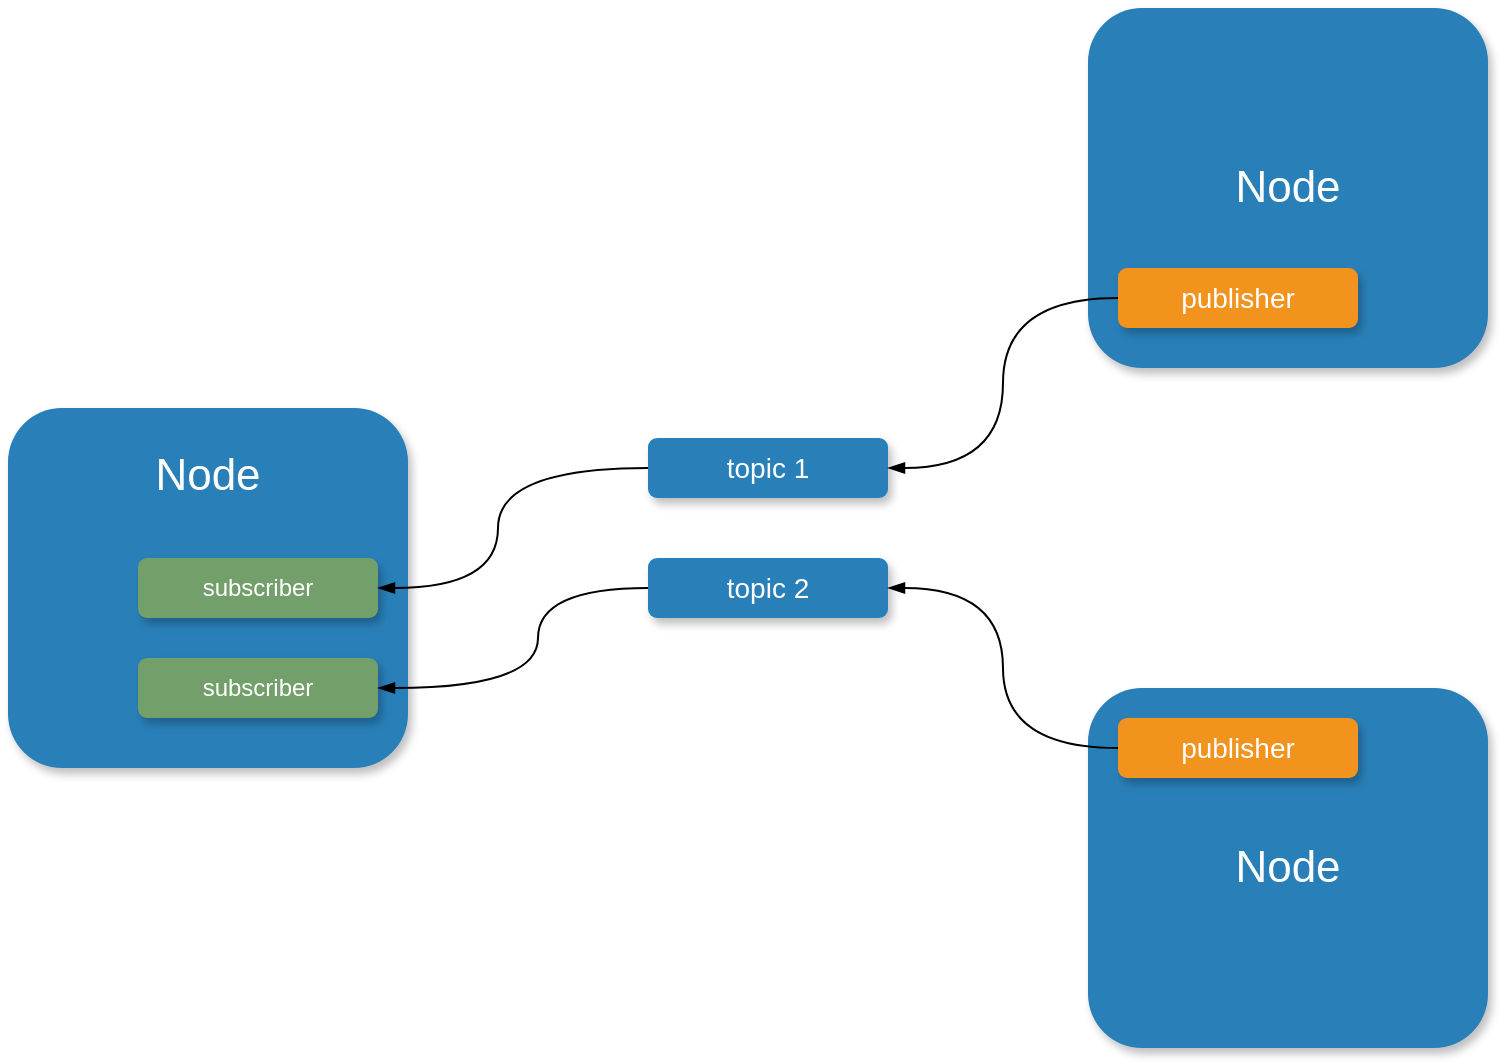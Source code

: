 <mxfile version="26.0.16">
  <diagram name="Page-1" id="fbcf5db9-b524-4cd4-e4f3-379dc89c3999">
    <mxGraphModel dx="2924" dy="1143" grid="1" gridSize="5" guides="1" tooltips="1" connect="1" arrows="1" fold="1" page="1" pageScale="1" pageWidth="850" pageHeight="1100" background="none" math="0" shadow="0">
      <root>
        <mxCell id="0" />
        <mxCell id="1" parent="0" />
        <mxCell id="i0LwA6_2LNfJ_4SGPeoE-86" value="topic 1" style="rounded=1;whiteSpace=wrap;html=1;strokeColor=none;strokeWidth=1;fillColor=#2980B9;fontSize=14;fontColor=#FFFFFF;align=center;gradientColor=none;gradientDirection=east;verticalAlign=middle;shadow=1;labelBackgroundColor=none;" parent="1" vertex="1">
          <mxGeometry x="-480" y="295" width="120" height="30" as="geometry" />
        </mxCell>
        <mxCell id="Ld-KCJlsTH6-ZNWS9vnA-8" value="topic 2" style="rounded=1;whiteSpace=wrap;html=1;strokeColor=none;strokeWidth=1;fillColor=#2980B9;fontSize=14;fontColor=#FFFFFF;align=center;gradientColor=none;gradientDirection=east;verticalAlign=middle;shadow=1;labelBackgroundColor=none;" parent="1" vertex="1">
          <mxGeometry x="-480" y="355" width="120" height="30" as="geometry" />
        </mxCell>
        <mxCell id="Ld-KCJlsTH6-ZNWS9vnA-12" value="" style="group" parent="1" vertex="1" connectable="0">
          <mxGeometry x="-260" y="420" width="200" height="180" as="geometry" />
        </mxCell>
        <mxCell id="Ld-KCJlsTH6-ZNWS9vnA-6" value="Node" style="rounded=1;whiteSpace=wrap;html=1;strokeColor=none;strokeWidth=1;fillColor=#2980B9;fontSize=22;fontColor=#FFFFFF;align=center;gradientColor=none;gradientDirection=east;verticalAlign=middle;shadow=1;labelBackgroundColor=none;" parent="Ld-KCJlsTH6-ZNWS9vnA-12" vertex="1">
          <mxGeometry width="200" height="180" as="geometry" />
        </mxCell>
        <mxCell id="Ld-KCJlsTH6-ZNWS9vnA-7" value="publisher" style="rounded=1;whiteSpace=wrap;html=1;strokeColor=none;strokeWidth=1;fillColor=#F2931E;fontSize=14;fontColor=#FFFFFF;align=center;gradientColor=none;gradientDirection=east;verticalAlign=middle;shadow=1;labelBackgroundColor=none;" parent="Ld-KCJlsTH6-ZNWS9vnA-12" vertex="1">
          <mxGeometry x="15" y="15" width="120" height="30" as="geometry" />
        </mxCell>
        <mxCell id="Ld-KCJlsTH6-ZNWS9vnA-18" value="" style="group" parent="1" vertex="1" connectable="0">
          <mxGeometry x="-260" y="80" width="200" height="180" as="geometry" />
        </mxCell>
        <mxCell id="Ld-KCJlsTH6-ZNWS9vnA-5" value="Node" style="rounded=1;whiteSpace=wrap;html=1;strokeColor=none;strokeWidth=1;fillColor=#2980B9;fontSize=22;fontColor=#FFFFFF;align=center;gradientColor=none;gradientDirection=east;verticalAlign=middle;shadow=1;labelBackgroundColor=none;" parent="Ld-KCJlsTH6-ZNWS9vnA-18" vertex="1">
          <mxGeometry width="200" height="180" as="geometry" />
        </mxCell>
        <mxCell id="i0LwA6_2LNfJ_4SGPeoE-89" value="publisher" style="rounded=1;whiteSpace=wrap;html=1;strokeColor=none;strokeWidth=1;fillColor=#F2931E;fontSize=14;fontColor=#FFFFFF;align=center;gradientColor=none;gradientDirection=east;verticalAlign=middle;shadow=1;labelBackgroundColor=none;" parent="Ld-KCJlsTH6-ZNWS9vnA-18" vertex="1">
          <mxGeometry x="15" y="130" width="120" height="30" as="geometry" />
        </mxCell>
        <mxCell id="Ld-KCJlsTH6-ZNWS9vnA-19" value="" style="group" parent="1" vertex="1" connectable="0">
          <mxGeometry x="-800" y="280" width="200" height="180" as="geometry" />
        </mxCell>
        <mxCell id="Ld-KCJlsTH6-ZNWS9vnA-3" value="Node" style="rounded=1;whiteSpace=wrap;html=1;strokeColor=none;strokeWidth=1;fillColor=#2980B9;fontSize=22;fontColor=#FFFFFF;align=center;gradientColor=none;gradientDirection=east;verticalAlign=top;shadow=1;labelBackgroundColor=none;spacingTop=14;" parent="Ld-KCJlsTH6-ZNWS9vnA-19" vertex="1">
          <mxGeometry width="200" height="180" as="geometry" />
        </mxCell>
        <mxCell id="Ld-KCJlsTH6-ZNWS9vnA-2" value="subscriber" style="rounded=1;whiteSpace=wrap;html=1;strokeColor=none;strokeWidth=1;fillColor=#739F6B;fontSize=12;fontColor=#FFFFFF;align=center;gradientColor=none;gradientDirection=east;verticalAlign=middle;shadow=1;labelBackgroundColor=none;fontFamily=Helvetica;" parent="Ld-KCJlsTH6-ZNWS9vnA-19" vertex="1">
          <mxGeometry x="65" y="125" width="120" height="30" as="geometry" />
        </mxCell>
        <mxCell id="Ld-KCJlsTH6-ZNWS9vnA-9" value="subscriber" style="rounded=1;whiteSpace=wrap;html=1;strokeColor=none;strokeWidth=1;fillColor=#739F6B;fontSize=12;fontColor=#FFFFFF;align=center;gradientColor=none;gradientDirection=east;verticalAlign=middle;shadow=1;labelBackgroundColor=none;fontFamily=Helvetica;" parent="Ld-KCJlsTH6-ZNWS9vnA-19" vertex="1">
          <mxGeometry x="65" y="75" width="120" height="30" as="geometry" />
        </mxCell>
        <mxCell id="Ld-KCJlsTH6-ZNWS9vnA-16" style="edgeStyle=orthogonalEdgeStyle;shape=connector;curved=1;rounded=0;orthogonalLoop=1;jettySize=auto;html=1;entryX=1;entryY=0.5;entryDx=0;entryDy=0;strokeColor=default;align=center;verticalAlign=middle;fontFamily=Helvetica;fontSize=11;fontColor=default;labelBackgroundColor=default;endArrow=blockThin;endFill=1;" parent="1" source="i0LwA6_2LNfJ_4SGPeoE-86" target="Ld-KCJlsTH6-ZNWS9vnA-9" edge="1">
          <mxGeometry relative="1" as="geometry">
            <Array as="points">
              <mxPoint x="-555" y="310" />
              <mxPoint x="-555" y="370" />
            </Array>
          </mxGeometry>
        </mxCell>
        <mxCell id="Ld-KCJlsTH6-ZNWS9vnA-15" style="edgeStyle=orthogonalEdgeStyle;shape=connector;curved=1;rounded=0;orthogonalLoop=1;jettySize=auto;html=1;entryX=1;entryY=0.5;entryDx=0;entryDy=0;strokeColor=default;align=center;verticalAlign=middle;fontFamily=Helvetica;fontSize=11;fontColor=default;labelBackgroundColor=default;endArrow=blockThin;endFill=1;" parent="1" source="Ld-KCJlsTH6-ZNWS9vnA-8" target="Ld-KCJlsTH6-ZNWS9vnA-2" edge="1">
          <mxGeometry relative="1" as="geometry">
            <Array as="points">
              <mxPoint x="-535" y="370" />
              <mxPoint x="-535" y="420" />
            </Array>
          </mxGeometry>
        </mxCell>
        <mxCell id="Ld-KCJlsTH6-ZNWS9vnA-13" style="edgeStyle=orthogonalEdgeStyle;rounded=0;orthogonalLoop=1;jettySize=auto;html=1;entryX=1;entryY=0.5;entryDx=0;entryDy=0;curved=1;endArrow=blockThin;endFill=1;" parent="1" source="i0LwA6_2LNfJ_4SGPeoE-89" target="i0LwA6_2LNfJ_4SGPeoE-86" edge="1">
          <mxGeometry relative="1" as="geometry" />
        </mxCell>
        <mxCell id="Ld-KCJlsTH6-ZNWS9vnA-14" style="edgeStyle=orthogonalEdgeStyle;shape=connector;curved=1;rounded=0;orthogonalLoop=1;jettySize=auto;html=1;entryX=1;entryY=0.5;entryDx=0;entryDy=0;strokeColor=default;align=center;verticalAlign=middle;fontFamily=Helvetica;fontSize=11;fontColor=default;labelBackgroundColor=default;endArrow=blockThin;endFill=1;" parent="1" source="Ld-KCJlsTH6-ZNWS9vnA-7" target="Ld-KCJlsTH6-ZNWS9vnA-8" edge="1">
          <mxGeometry relative="1" as="geometry" />
        </mxCell>
      </root>
    </mxGraphModel>
  </diagram>
</mxfile>
